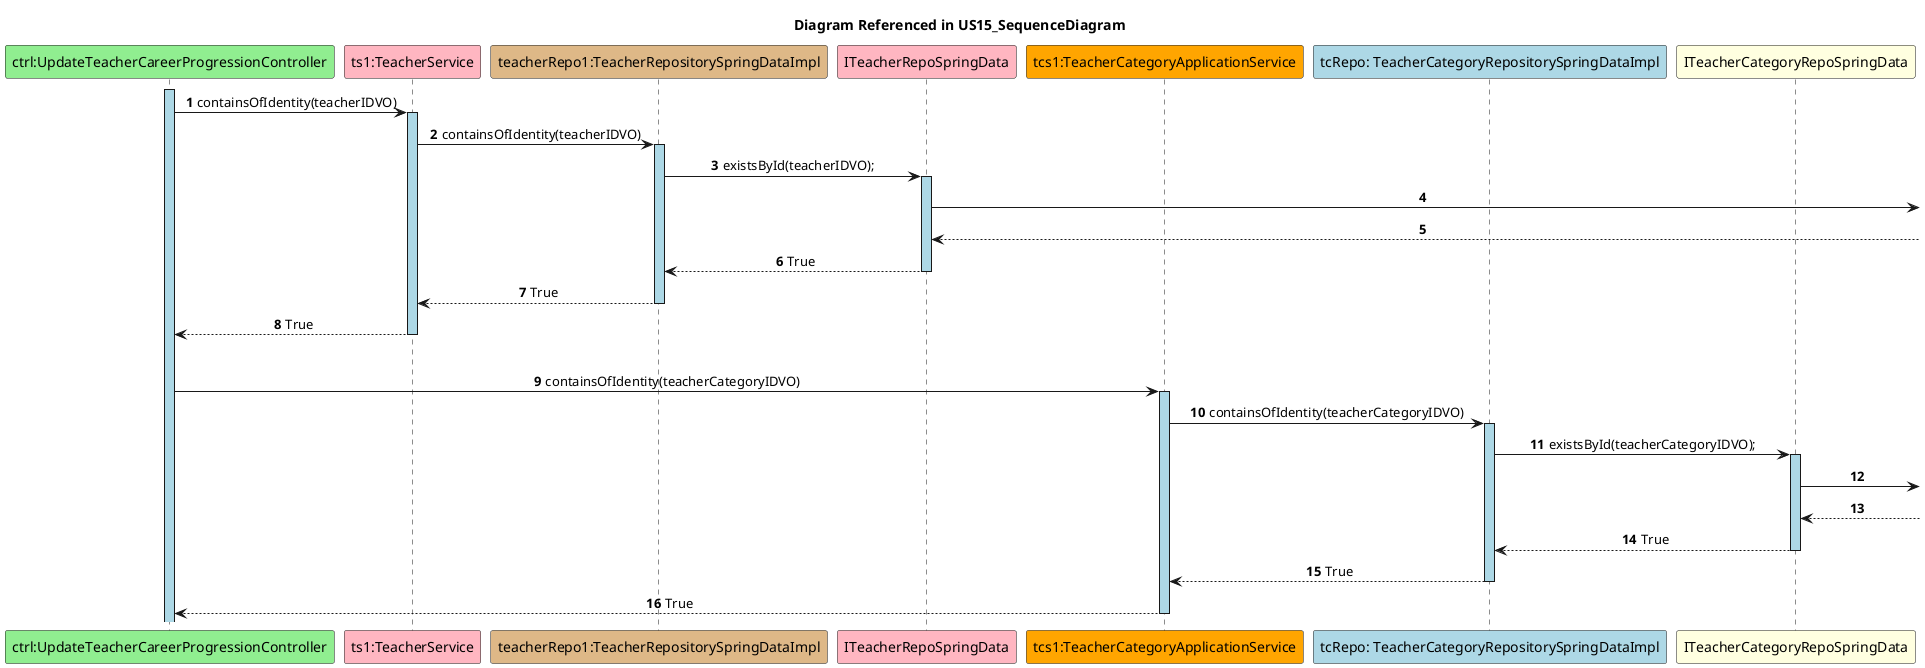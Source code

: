 @startuml
autonumber
skinparam sequenceMessageAlign center
skinparam sequenceLifeLineBackgroundColor lightblue
title Diagram Referenced in US15_SequenceDiagram

participant "ctrl:UpdateTeacherCareerProgressionController" as Controller #lightgreen
participant "ts1:TeacherService" as TeacherService #lightpink
participant "teacherRepo1:TeacherRepositorySpringDataImpl" as TeacherRepo #burlywood
participant "ITeacherRepoSpringData" as ITeacherRepoSpringData #lightpink
participant "tcs1:TeacherCategoryApplicationService" as TeacherCategoryService #orange
participant "tcRepo: TeacherCategoryRepositorySpringDataImpl" as TCRepo #lightblue
participant "ITeacherCategoryRepoSpringData" as ITeacherCategoryRepoSpringData #lightyellow

activate Controller
Controller -> TeacherService: containsOfIdentity(teacherIDVO)
activate TeacherService

TeacherService -> TeacherRepo: containsOfIdentity(teacherIDVO)
activate TeacherRepo

TeacherRepo -> ITeacherRepoSpringData: existsById(teacherIDVO);
activate ITeacherRepoSpringData
ITeacherRepoSpringData ->
ITeacherRepoSpringData <--
ITeacherRepoSpringData --> TeacherRepo: True
deactivate ITeacherRepoSpringData

TeacherRepo --> TeacherService: True
deactivate TeacherRepo
TeacherService --> Controller: True
deactivate TeacherService
|||
Controller -> TeacherCategoryService: containsOfIdentity(teacherCategoryIDVO)
activate TeacherCategoryService
TeacherCategoryService -> TCRepo: containsOfIdentity(teacherCategoryIDVO)
activate TCRepo

TCRepo -> ITeacherCategoryRepoSpringData: existsById(teacherCategoryIDVO);
activate ITeacherCategoryRepoSpringData
ITeacherCategoryRepoSpringData ->
ITeacherCategoryRepoSpringData <--
ITeacherCategoryRepoSpringData --> TCRepo: True
deactivate ITeacherCategoryRepoSpringData

TCRepo --> TeacherCategoryService: True
deactivate TCRepo
TeacherCategoryService --> Controller: True
deactivate TeacherCategoryService
@enduml
